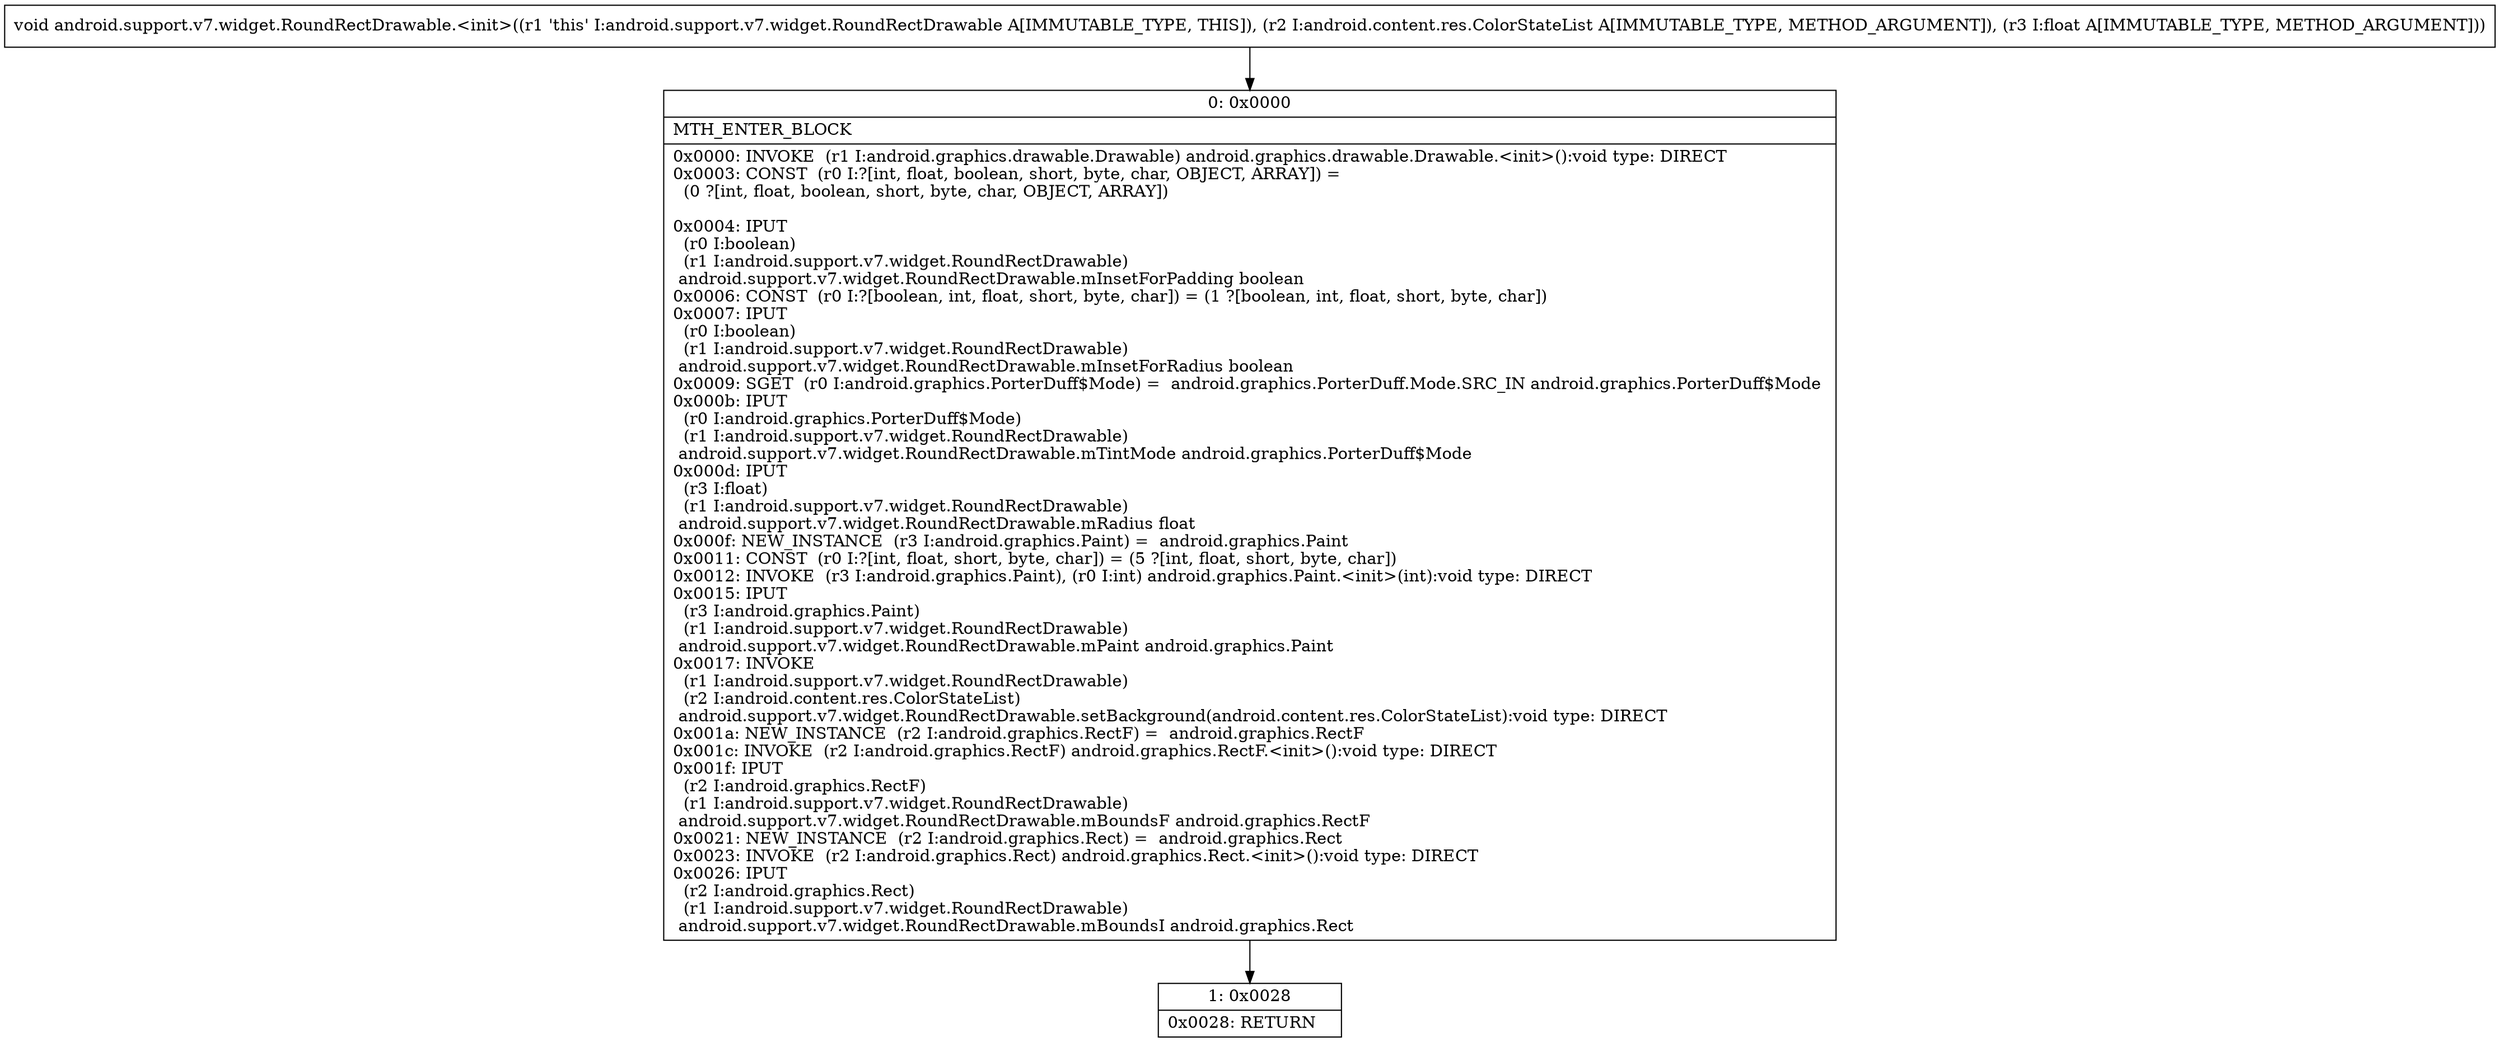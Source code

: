 digraph "CFG forandroid.support.v7.widget.RoundRectDrawable.\<init\>(Landroid\/content\/res\/ColorStateList;F)V" {
Node_0 [shape=record,label="{0\:\ 0x0000|MTH_ENTER_BLOCK\l|0x0000: INVOKE  (r1 I:android.graphics.drawable.Drawable) android.graphics.drawable.Drawable.\<init\>():void type: DIRECT \l0x0003: CONST  (r0 I:?[int, float, boolean, short, byte, char, OBJECT, ARRAY]) = \l  (0 ?[int, float, boolean, short, byte, char, OBJECT, ARRAY])\l \l0x0004: IPUT  \l  (r0 I:boolean)\l  (r1 I:android.support.v7.widget.RoundRectDrawable)\l android.support.v7.widget.RoundRectDrawable.mInsetForPadding boolean \l0x0006: CONST  (r0 I:?[boolean, int, float, short, byte, char]) = (1 ?[boolean, int, float, short, byte, char]) \l0x0007: IPUT  \l  (r0 I:boolean)\l  (r1 I:android.support.v7.widget.RoundRectDrawable)\l android.support.v7.widget.RoundRectDrawable.mInsetForRadius boolean \l0x0009: SGET  (r0 I:android.graphics.PorterDuff$Mode) =  android.graphics.PorterDuff.Mode.SRC_IN android.graphics.PorterDuff$Mode \l0x000b: IPUT  \l  (r0 I:android.graphics.PorterDuff$Mode)\l  (r1 I:android.support.v7.widget.RoundRectDrawable)\l android.support.v7.widget.RoundRectDrawable.mTintMode android.graphics.PorterDuff$Mode \l0x000d: IPUT  \l  (r3 I:float)\l  (r1 I:android.support.v7.widget.RoundRectDrawable)\l android.support.v7.widget.RoundRectDrawable.mRadius float \l0x000f: NEW_INSTANCE  (r3 I:android.graphics.Paint) =  android.graphics.Paint \l0x0011: CONST  (r0 I:?[int, float, short, byte, char]) = (5 ?[int, float, short, byte, char]) \l0x0012: INVOKE  (r3 I:android.graphics.Paint), (r0 I:int) android.graphics.Paint.\<init\>(int):void type: DIRECT \l0x0015: IPUT  \l  (r3 I:android.graphics.Paint)\l  (r1 I:android.support.v7.widget.RoundRectDrawable)\l android.support.v7.widget.RoundRectDrawable.mPaint android.graphics.Paint \l0x0017: INVOKE  \l  (r1 I:android.support.v7.widget.RoundRectDrawable)\l  (r2 I:android.content.res.ColorStateList)\l android.support.v7.widget.RoundRectDrawable.setBackground(android.content.res.ColorStateList):void type: DIRECT \l0x001a: NEW_INSTANCE  (r2 I:android.graphics.RectF) =  android.graphics.RectF \l0x001c: INVOKE  (r2 I:android.graphics.RectF) android.graphics.RectF.\<init\>():void type: DIRECT \l0x001f: IPUT  \l  (r2 I:android.graphics.RectF)\l  (r1 I:android.support.v7.widget.RoundRectDrawable)\l android.support.v7.widget.RoundRectDrawable.mBoundsF android.graphics.RectF \l0x0021: NEW_INSTANCE  (r2 I:android.graphics.Rect) =  android.graphics.Rect \l0x0023: INVOKE  (r2 I:android.graphics.Rect) android.graphics.Rect.\<init\>():void type: DIRECT \l0x0026: IPUT  \l  (r2 I:android.graphics.Rect)\l  (r1 I:android.support.v7.widget.RoundRectDrawable)\l android.support.v7.widget.RoundRectDrawable.mBoundsI android.graphics.Rect \l}"];
Node_1 [shape=record,label="{1\:\ 0x0028|0x0028: RETURN   \l}"];
MethodNode[shape=record,label="{void android.support.v7.widget.RoundRectDrawable.\<init\>((r1 'this' I:android.support.v7.widget.RoundRectDrawable A[IMMUTABLE_TYPE, THIS]), (r2 I:android.content.res.ColorStateList A[IMMUTABLE_TYPE, METHOD_ARGUMENT]), (r3 I:float A[IMMUTABLE_TYPE, METHOD_ARGUMENT])) }"];
MethodNode -> Node_0;
Node_0 -> Node_1;
}

